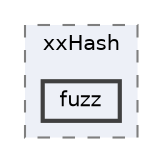 digraph "runtime/xxHash/fuzz"
{
 // LATEX_PDF_SIZE
  bgcolor="transparent";
  edge [fontname=Helvetica,fontsize=10,labelfontname=Helvetica,labelfontsize=10];
  node [fontname=Helvetica,fontsize=10,shape=box,height=0.2,width=0.4];
  compound=true
  subgraph clusterdir_843c3b0b2832283878bd005a5b7b0a32 {
    graph [ bgcolor="#edf0f7", pencolor="grey50", label="xxHash", fontname=Helvetica,fontsize=10 style="filled,dashed", URL="dir_843c3b0b2832283878bd005a5b7b0a32.html",tooltip=""]
  dir_a6f2b00cf54332e4e79922feaf4bd016 [label="fuzz", fillcolor="#edf0f7", color="grey25", style="filled,bold", URL="dir_a6f2b00cf54332e4e79922feaf4bd016.html",tooltip=""];
  }
}
